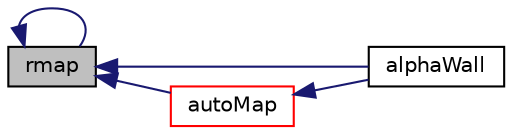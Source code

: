 digraph "rmap"
{
  bgcolor="transparent";
  edge [fontname="Helvetica",fontsize="10",labelfontname="Helvetica",labelfontsize="10"];
  node [fontname="Helvetica",fontsize="10",shape=record];
  rankdir="LR";
  Node63 [label="rmap",height=0.2,width=0.4,color="black", fillcolor="grey75", style="filled", fontcolor="black"];
  Node63 -> Node64 [dir="back",color="midnightblue",fontsize="10",style="solid",fontname="Helvetica"];
  Node64 [label="alphaWall",height=0.2,width=0.4,color="black",URL="$a32041.html#a0c4ea23c97928bfd98f091903ca2813d",tooltip="Return reference to alphaWall to allow adjustment. "];
  Node63 -> Node65 [dir="back",color="midnightblue",fontsize="10",style="solid",fontname="Helvetica"];
  Node65 [label="autoMap",height=0.2,width=0.4,color="red",URL="$a32041.html#a0ab0c43ce90d756c88dd81e3d0a9eef5",tooltip="Map (and resize as needed) from self given a mapping object. "];
  Node65 -> Node64 [dir="back",color="midnightblue",fontsize="10",style="solid",fontname="Helvetica"];
  Node63 -> Node63 [dir="back",color="midnightblue",fontsize="10",style="solid",fontname="Helvetica"];
}
